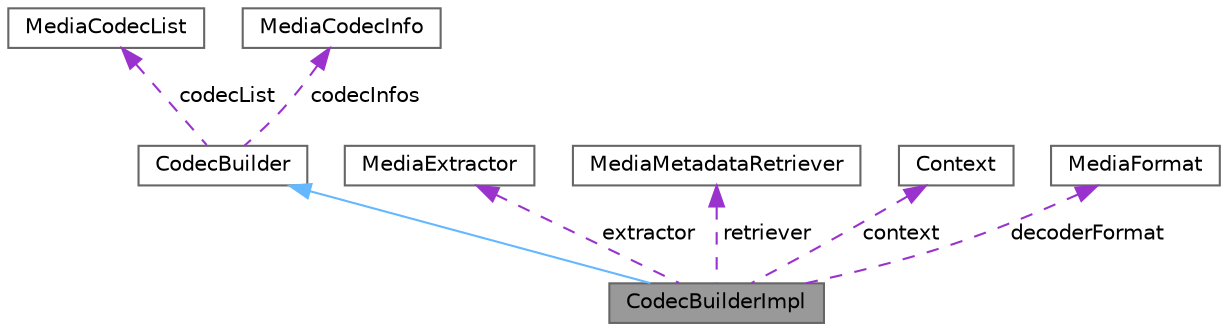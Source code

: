 digraph "CodecBuilderImpl"
{
 // LATEX_PDF_SIZE
  bgcolor="transparent";
  edge [fontname=Helvetica,fontsize=10,labelfontname=Helvetica,labelfontsize=10];
  node [fontname=Helvetica,fontsize=10,shape=box,height=0.2,width=0.4];
  Node1 [label="CodecBuilderImpl",height=0.2,width=0.4,color="gray40", fillcolor="grey60", style="filled", fontcolor="black",tooltip=" "];
  Node2 -> Node1 [dir="back",color="steelblue1",style="solid"];
  Node2 [label="CodecBuilder",height=0.2,width=0.4,color="gray40", fillcolor="white", style="filled",URL="$a00029.html",tooltip=" "];
  Node3 -> Node2 [dir="back",color="darkorchid3",style="dashed",label=" codecList" ];
  Node3 [label="MediaCodecList",height=0.2,width=0.4,color="gray40", fillcolor="white", style="filled",tooltip=" "];
  Node4 -> Node2 [dir="back",color="darkorchid3",style="dashed",label=" codecInfos" ];
  Node4 [label="MediaCodecInfo",height=0.2,width=0.4,color="gray40", fillcolor="white", style="filled",tooltip=" "];
  Node5 -> Node1 [dir="back",color="darkorchid3",style="dashed",label=" extractor" ];
  Node5 [label="MediaExtractor",height=0.2,width=0.4,color="gray40", fillcolor="white", style="filled",tooltip=" "];
  Node6 -> Node1 [dir="back",color="darkorchid3",style="dashed",label=" retriever" ];
  Node6 [label="MediaMetadataRetriever",height=0.2,width=0.4,color="gray40", fillcolor="white", style="filled",tooltip=" "];
  Node7 -> Node1 [dir="back",color="darkorchid3",style="dashed",label=" context" ];
  Node7 [label="Context",height=0.2,width=0.4,color="gray40", fillcolor="white", style="filled",tooltip=" "];
  Node8 -> Node1 [dir="back",color="darkorchid3",style="dashed",label=" decoderFormat" ];
  Node8 [label="MediaFormat",height=0.2,width=0.4,color="gray40", fillcolor="white", style="filled",tooltip=" "];
}
